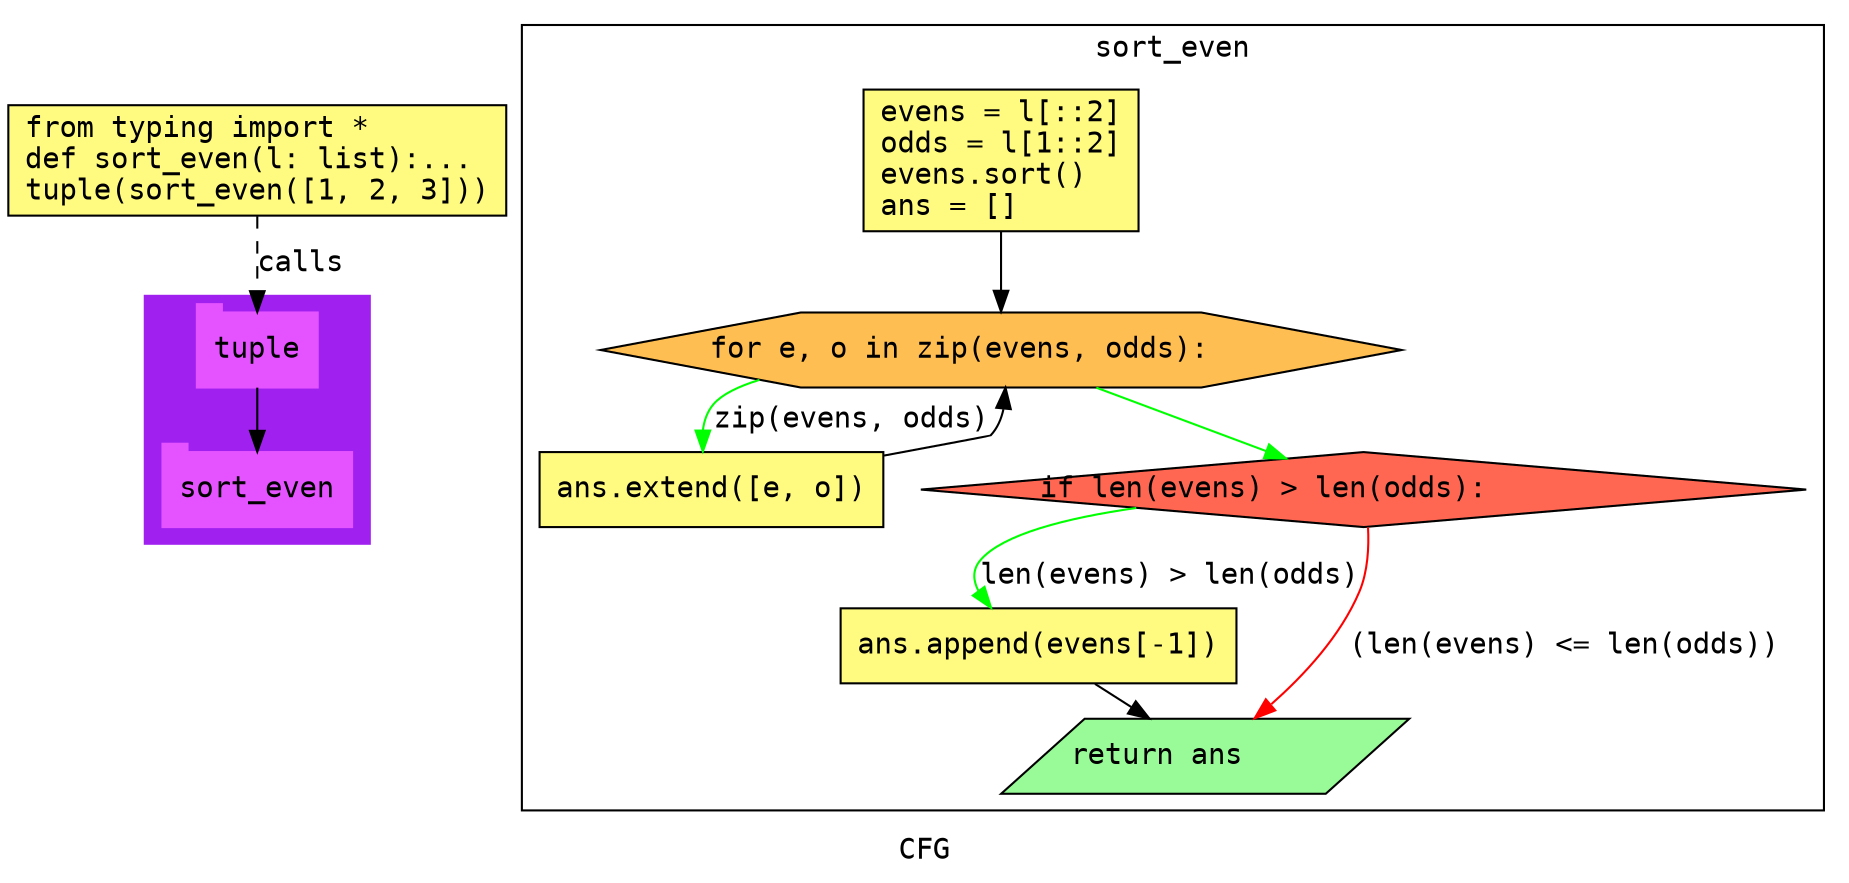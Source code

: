 digraph cluster536CFG {
	graph [bb="0,0,878.5,416",
		compound=True,
		fontname="DejaVu Sans Mono",
		label=CFG,
		lheight=0.21,
		lp="439.25,11.5",
		lwidth=0.35,
		pack=False,
		rankdir=TB,
		ranksep=0.02
	];
	node [fontname="DejaVu Sans Mono",
		label="\N"
	];
	edge [fontname="DejaVu Sans Mono"];
	subgraph cluster_1 {
		graph [bb="65.5,159,173.5,278",
			color=purple,
			compound=true,
			fontname="DejaVu Sans Mono",
			label="",
			rankdir=TB,
			ranksep=0.02,
			shape=tab,
			style=filled
		];
		node [fontname="DejaVu Sans Mono"];
		edge [fontname="DejaVu Sans Mono"];
		17	[color="#E552FF",
			height=0.5,
			label=tuple,
			linenum="[13]",
			pos="119.5,252",
			shape=tab,
			style=filled,
			width=0.80556];
		18	[color="#E552FF",
			height=0.5,
			label=sort_even,
			linenum="[13]",
			pos="119.5,185",
			shape=tab,
			style=filled,
			width=1.2639];
		17 -> 18	[color=black,
			pos="e,119.5,203.19 119.5,233.92 119.5,227.7 119.5,220.5 119.5,213.6"];
	}
	subgraph cluster2sort_even {
		graph [bb="246.5,31,870.5,408",
			compound=True,
			fontname="DejaVu Sans Mono",
			label=sort_even,
			lheight=0.21,
			lp="558.5,396.5",
			lwidth=1.04,
			pack=False,
			rankdir=TB,
			ranksep=0.02
		];
		node [fontname="DejaVu Sans Mono"];
		edge [fontname="DejaVu Sans Mono"];
		subgraph cluster_3 {
			graph [color=purple,
				compound=true,
				fontname="DejaVu Sans Mono",
				label="",
				rankdir=TB,
				ranksep=0.02,
				shape=tab,
				style=filled
			];
			node [fontname="DejaVu Sans Mono"];
			edge [fontname="DejaVu Sans Mono"];
		}
		subgraph cluster_5 {
			graph [color=purple,
				compound=true,
				fontname="DejaVu Sans Mono",
				label="",
				rankdir=TB,
				ranksep=0.02,
				shape=tab,
				style=filled
			];
			node [fontname="DejaVu Sans Mono"];
			edge [fontname="DejaVu Sans Mono"];
		}
		subgraph cluster_7 {
			graph [color=purple,
				compound=true,
				fontname="DejaVu Sans Mono",
				label="",
				rankdir=TB,
				ranksep=0.02,
				shape=tab,
				style=filled
			];
			node [fontname="DejaVu Sans Mono"];
			edge [fontname="DejaVu Sans Mono"];
		}
		subgraph cluster_8 {
			graph [color=purple,
				compound=true,
				fontname="DejaVu Sans Mono",
				label="",
				rankdir=TB,
				ranksep=0.02,
				shape=tab,
				style=filled
			];
			node [fontname="DejaVu Sans Mono"];
			edge [fontname="DejaVu Sans Mono"];
		}
		subgraph cluster_12 {
			graph [color=purple,
				compound=true,
				fontname="DejaVu Sans Mono",
				label="",
				rankdir=TB,
				ranksep=0.02,
				shape=tab,
				style=filled
			];
			node [fontname="DejaVu Sans Mono"];
			edge [fontname="DejaVu Sans Mono"];
		}
		3	[fillcolor="#FFFB81",
			height=0.94444,
			label="evens = l[::2]\lodds = l[1::2]\levens.sort()\lans = []\l",
			linenum="[3, 4, 5, 6]",
			pos="476.5,343",
			shape=rectangle,
			style="filled,solid",
			width=1.8333];
		5	[fillcolor="#FFBE52",
			height=0.5,
			label="for e, o in zip(evens, odds):\l",
			linenum="[7]",
			pos="476.5,252",
			shape=hexagon,
			style="filled,solid",
			width=5.3368];
		3 -> 5	[color=black,
			pos="e,476.5,270.44 476.5,308.86 476.5,299.58 476.5,289.6 476.5,280.68"];
		7	[fillcolor="#FFFB81",
			height=0.5,
			label="ans.extend([e, o])\l",
			linenum="[8]",
			pos="337.5,185",
			shape=rectangle,
			style="filled,solid",
			width=2.2917];
		5 -> 7	[color=green,
			label="zip(evens, odds)",
			lp="401,218.5",
			pos="e,331.13,203.25 357.67,238.17 347.03,234.98 338.68,230.99 334.5,226 331.5,222.42 330.27,217.97 330.1,213.36"];
		8	[fillcolor="#FF6752",
			height=0.5,
			label="if len(evens) > len(odds):\l",
			linenum="[9]",
			pos="650.5,185",
			shape=diamond,
			style="filled,solid",
			width=5.8979];
		5 -> 8	[color=green,
			pos="e,613.29,199.9 522.22,233.92 547.39,224.52 578.58,212.87 603.89,203.41"];
		7 -> 5	[color=black,
			pos="e,478.64,233.9 420.32,201.33 447.71,206.42 471.36,210.86 471.5,211 474.77,214.48 476.66,218.94 477.66,223.62"];
		12	[fillcolor="#FFFB81",
			height=0.5,
			label="ans.append(evens[-1])\l",
			linenum="[10]",
			pos="493.5,110",
			shape=rectangle,
			style="filled,solid",
			width=2.6389];
		8 -> 12	[color=green,
			label="len(evens) > len(odds)",
			lp="556.5,143.5",
			pos="e,470.72,128.22 541.05,176.28 507.26,171.47 476.1,163.66 465.5,151 461.66,146.42 462.06,141.33 464.65,136.36"];
		13	[fillcolor="#98fb98",
			height=0.5,
			label="return ans\l",
			linenum="[11]",
			pos="573.5,57",
			shape=parallelogram,
			style="filled,solid",
			width=2.6206];
		8 -> 13	[color=red,
			label="(len(evens) <= len(odds))",
			lp="746,110",
			pos="e,597.08,75.28 652.21,166.9 652.49,157.42 651.7,145.65 647.5,136 638.3,114.87 620.76,95.976 605.06,82.078"];
		12 -> 13	[color=black,
			pos="e,546.72,75.075 520.58,91.734 526.25,88.122 532.3,84.264 538.21,80.495"];
	}
	1	[fillcolor="#FFFB81",
		height=0.73611,
		label="from typing import *\ldef sort_even(l: list):...\ltuple(sort_even([1, 2, 3]))\l",
		linenum="[1]",
		pos="119.5,343",
		shape=rectangle,
		style="filled,solid",
		width=3.3194];
	1 -> 17	[label=calls,
		lp="140.5,293.5",
		pos="e,119.5,270.24 119.5,316.26 119.5,305.05 119.5,291.91 119.5,280.51",
		style=dashed];
}
